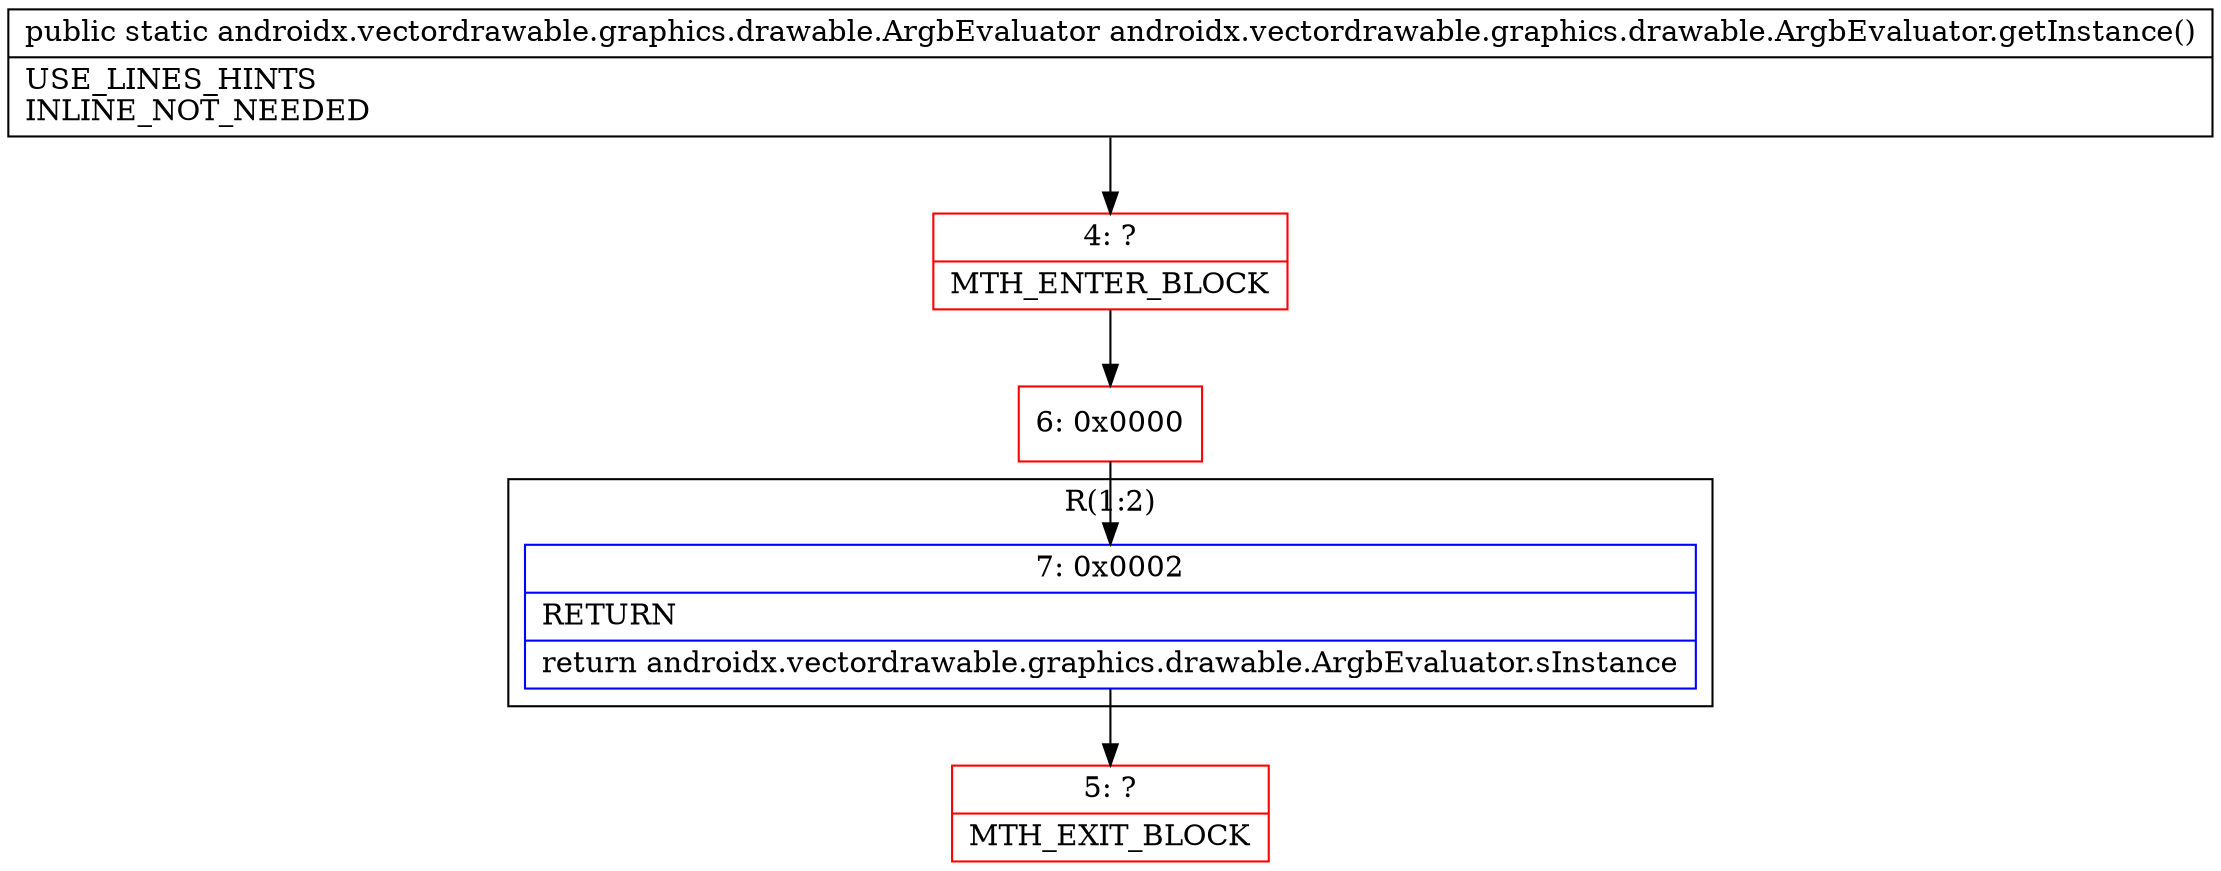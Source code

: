 digraph "CFG forandroidx.vectordrawable.graphics.drawable.ArgbEvaluator.getInstance()Landroidx\/vectordrawable\/graphics\/drawable\/ArgbEvaluator;" {
subgraph cluster_Region_2121862090 {
label = "R(1:2)";
node [shape=record,color=blue];
Node_7 [shape=record,label="{7\:\ 0x0002|RETURN\l|return androidx.vectordrawable.graphics.drawable.ArgbEvaluator.sInstance\l}"];
}
Node_4 [shape=record,color=red,label="{4\:\ ?|MTH_ENTER_BLOCK\l}"];
Node_6 [shape=record,color=red,label="{6\:\ 0x0000}"];
Node_5 [shape=record,color=red,label="{5\:\ ?|MTH_EXIT_BLOCK\l}"];
MethodNode[shape=record,label="{public static androidx.vectordrawable.graphics.drawable.ArgbEvaluator androidx.vectordrawable.graphics.drawable.ArgbEvaluator.getInstance()  | USE_LINES_HINTS\lINLINE_NOT_NEEDED\l}"];
MethodNode -> Node_4;Node_7 -> Node_5;
Node_4 -> Node_6;
Node_6 -> Node_7;
}

